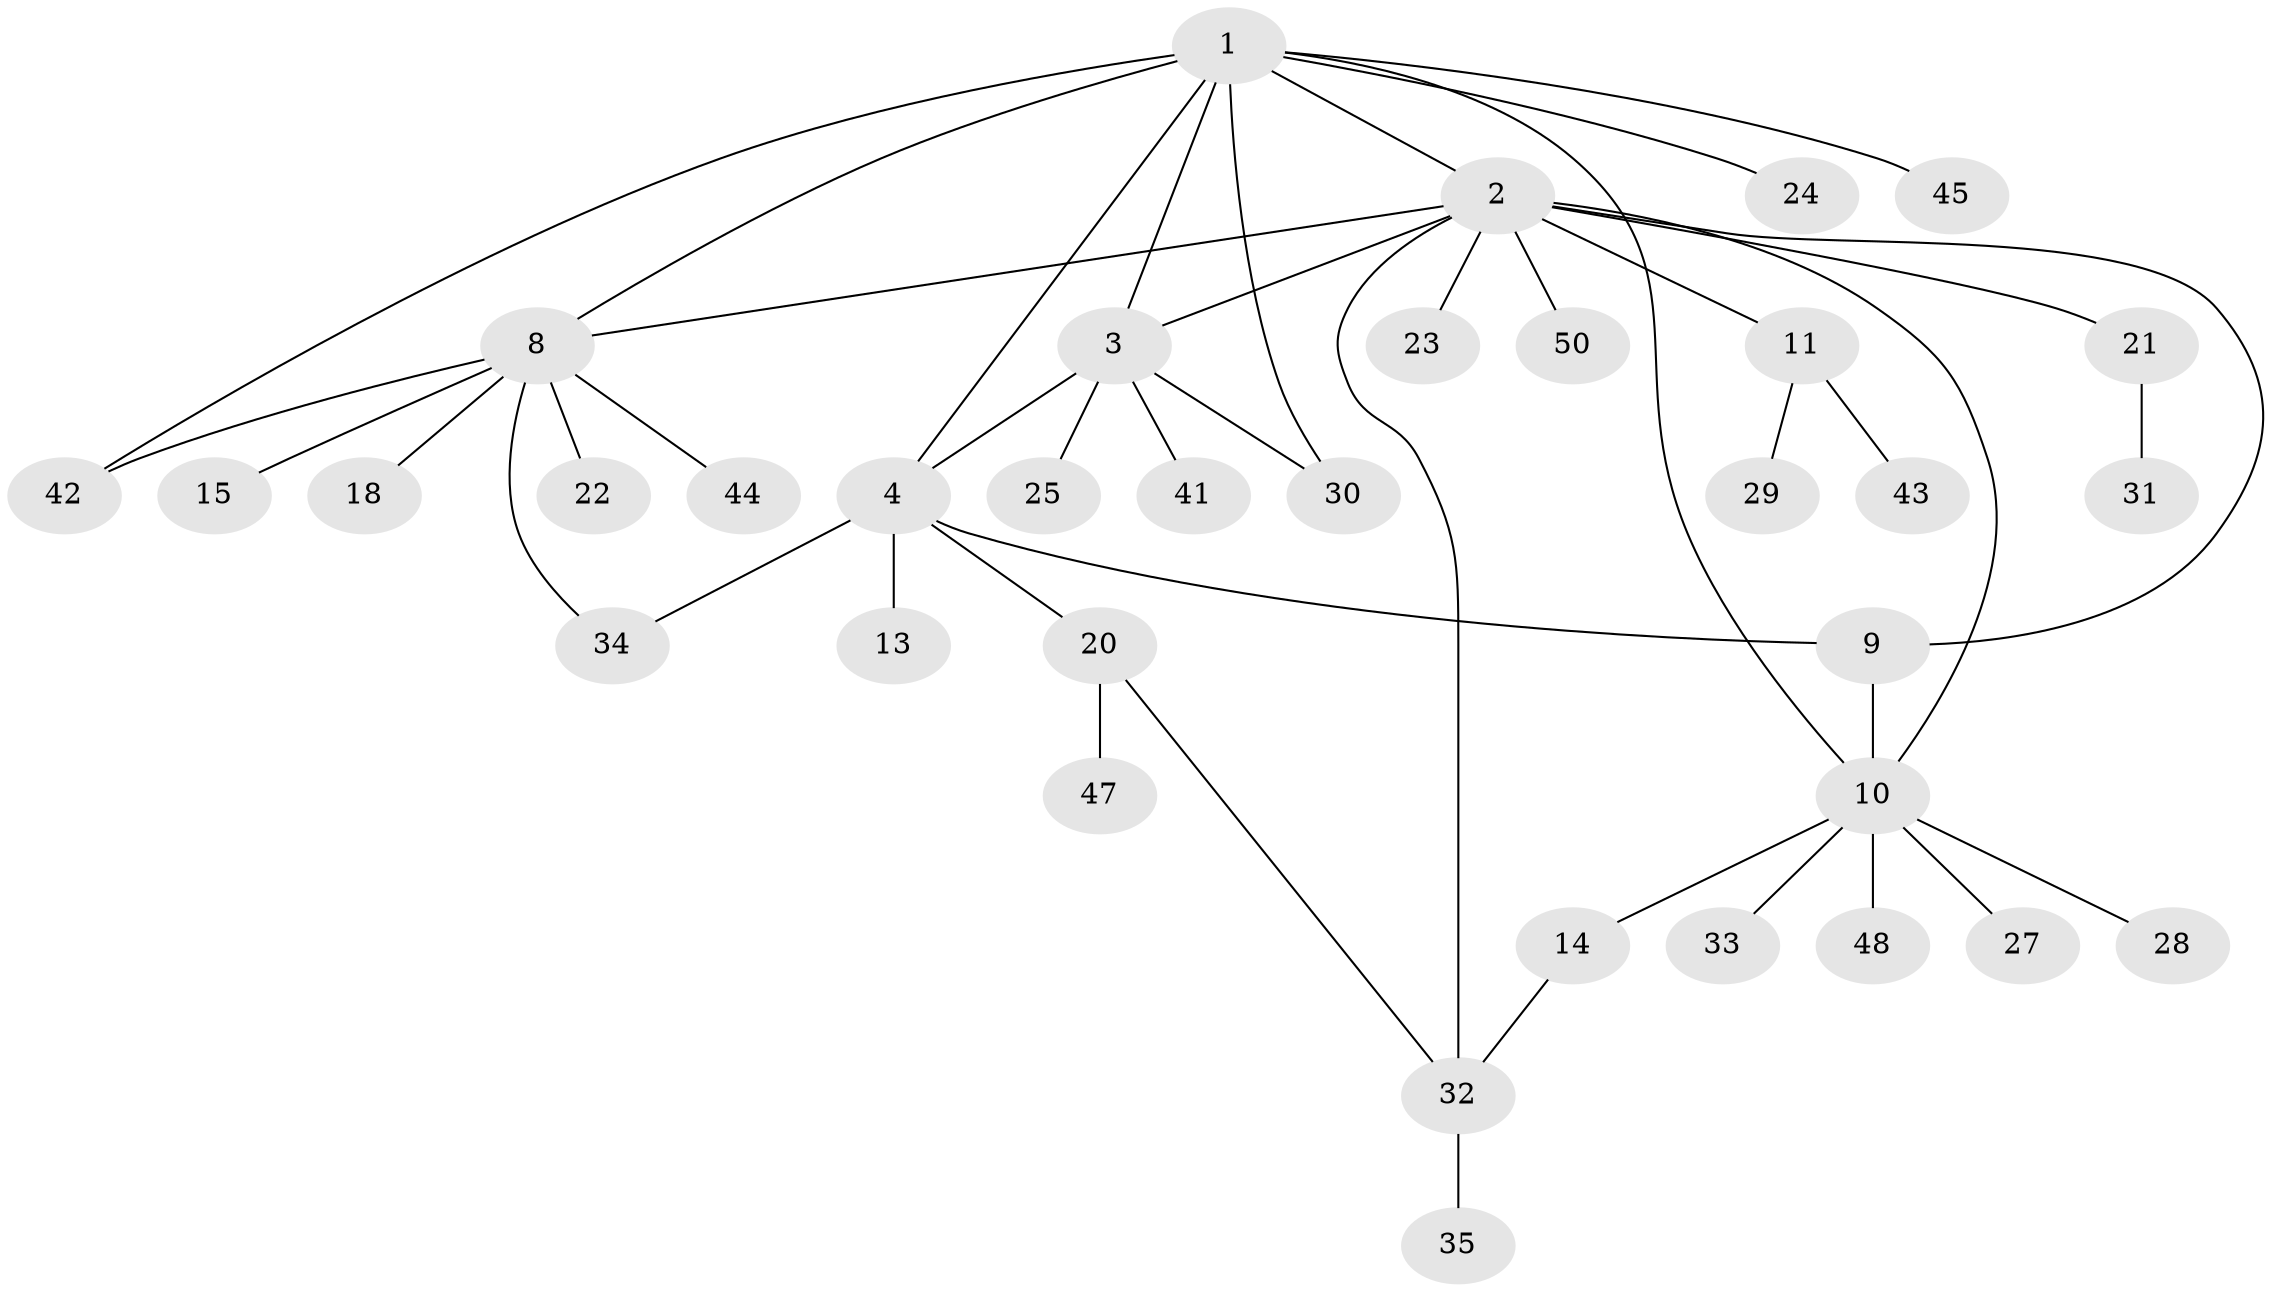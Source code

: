 // Generated by graph-tools (version 1.1) at 2025/24/03/03/25 07:24:13]
// undirected, 35 vertices, 45 edges
graph export_dot {
graph [start="1"]
  node [color=gray90,style=filled];
  1 [super="+5"];
  2 [super="+7"];
  3 [super="+17"];
  4 [super="+6"];
  8 [super="+12"];
  9;
  10 [super="+19"];
  11 [super="+16"];
  13;
  14 [super="+26"];
  15;
  18;
  20 [super="+38"];
  21 [super="+40"];
  22;
  23;
  24;
  25;
  27;
  28 [super="+49"];
  29 [super="+39"];
  30 [super="+36"];
  31;
  32 [super="+37"];
  33;
  34;
  35 [super="+51"];
  41 [super="+46"];
  42;
  43;
  44;
  45;
  47;
  48;
  50;
  1 -- 2;
  1 -- 3;
  1 -- 30;
  1 -- 42;
  1 -- 8;
  1 -- 24;
  1 -- 10;
  1 -- 45;
  1 -- 4;
  2 -- 9;
  2 -- 11;
  2 -- 21;
  2 -- 23;
  2 -- 32;
  2 -- 50;
  2 -- 8;
  2 -- 10;
  2 -- 3;
  3 -- 4;
  3 -- 25;
  3 -- 41;
  3 -- 30;
  4 -- 9;
  4 -- 13;
  4 -- 34;
  4 -- 20;
  8 -- 15;
  8 -- 22;
  8 -- 34;
  8 -- 42;
  8 -- 44;
  8 -- 18;
  9 -- 10;
  10 -- 14;
  10 -- 27;
  10 -- 28;
  10 -- 48;
  10 -- 33;
  11 -- 43;
  11 -- 29;
  14 -- 32;
  20 -- 32;
  20 -- 47;
  21 -- 31;
  32 -- 35;
}
